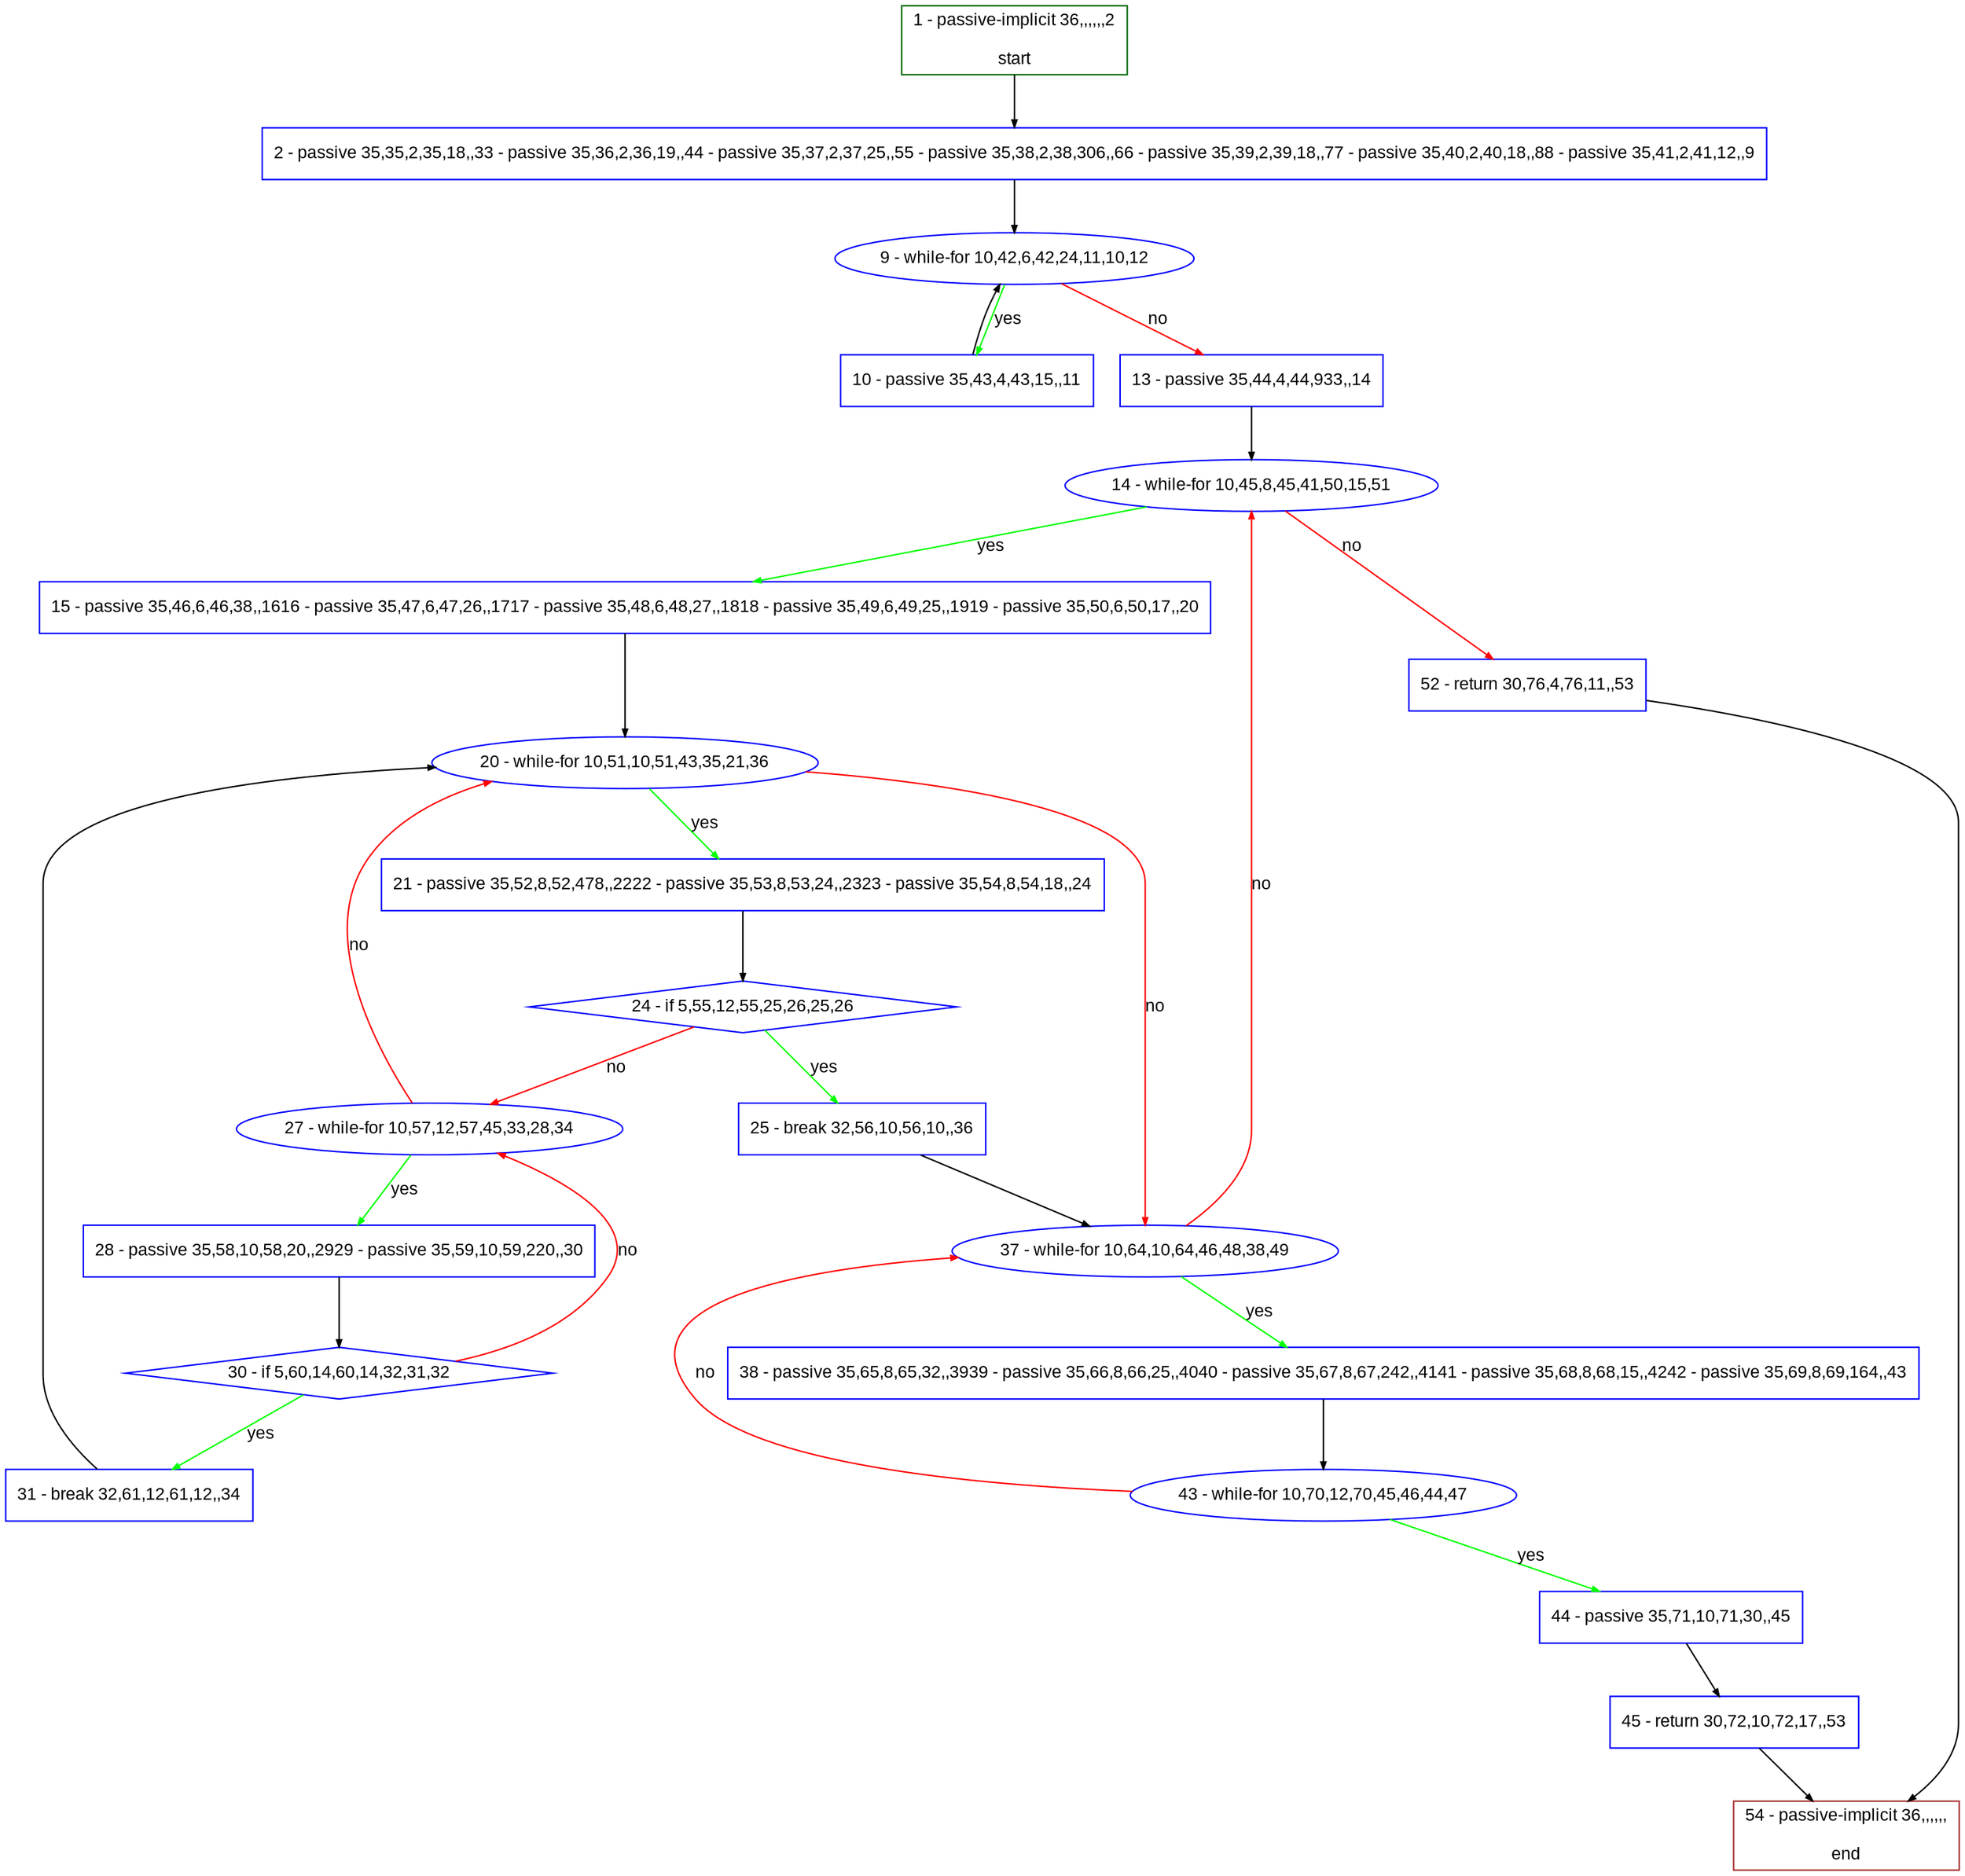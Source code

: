 digraph "" {
  graph [pack="true", label="", fontsize="12", packmode="clust", fontname="Arial", fillcolor="#FFFFCC", bgcolor="white", style="rounded,filled", compound="true"];
  node [node_initialized="no", label="", color="grey", fontsize="12", fillcolor="white", fontname="Arial", style="filled", shape="rectangle", compound="true", fixedsize="false"];
  edge [fontcolor="black", arrowhead="normal", arrowtail="none", arrowsize="0.5", ltail="", label="", color="black", fontsize="12", lhead="", fontname="Arial", dir="forward", compound="true"];
  __N1 [label="2 - passive 35,35,2,35,18,,33 - passive 35,36,2,36,19,,44 - passive 35,37,2,37,25,,55 - passive 35,38,2,38,306,,66 - passive 35,39,2,39,18,,77 - passive 35,40,2,40,18,,88 - passive 35,41,2,41,12,,9", color="#0000ff", fillcolor="#ffffff", style="filled", shape="box"];
  __N2 [label="1 - passive-implicit 36,,,,,,2\n\nstart", color="#006400", fillcolor="#ffffff", style="filled", shape="box"];
  __N3 [label="9 - while-for 10,42,6,42,24,11,10,12", color="#0000ff", fillcolor="#ffffff", style="filled", shape="oval"];
  __N4 [label="10 - passive 35,43,4,43,15,,11", color="#0000ff", fillcolor="#ffffff", style="filled", shape="box"];
  __N5 [label="13 - passive 35,44,4,44,933,,14", color="#0000ff", fillcolor="#ffffff", style="filled", shape="box"];
  __N6 [label="14 - while-for 10,45,8,45,41,50,15,51", color="#0000ff", fillcolor="#ffffff", style="filled", shape="oval"];
  __N7 [label="15 - passive 35,46,6,46,38,,1616 - passive 35,47,6,47,26,,1717 - passive 35,48,6,48,27,,1818 - passive 35,49,6,49,25,,1919 - passive 35,50,6,50,17,,20", color="#0000ff", fillcolor="#ffffff", style="filled", shape="box"];
  __N8 [label="52 - return 30,76,4,76,11,,53", color="#0000ff", fillcolor="#ffffff", style="filled", shape="box"];
  __N9 [label="20 - while-for 10,51,10,51,43,35,21,36", color="#0000ff", fillcolor="#ffffff", style="filled", shape="oval"];
  __N10 [label="21 - passive 35,52,8,52,478,,2222 - passive 35,53,8,53,24,,2323 - passive 35,54,8,54,18,,24", color="#0000ff", fillcolor="#ffffff", style="filled", shape="box"];
  __N11 [label="37 - while-for 10,64,10,64,46,48,38,49", color="#0000ff", fillcolor="#ffffff", style="filled", shape="oval"];
  __N12 [label="24 - if 5,55,12,55,25,26,25,26", color="#0000ff", fillcolor="#ffffff", style="filled", shape="diamond"];
  __N13 [label="25 - break 32,56,10,56,10,,36", color="#0000ff", fillcolor="#ffffff", style="filled", shape="box"];
  __N14 [label="27 - while-for 10,57,12,57,45,33,28,34", color="#0000ff", fillcolor="#ffffff", style="filled", shape="oval"];
  __N15 [label="28 - passive 35,58,10,58,20,,2929 - passive 35,59,10,59,220,,30", color="#0000ff", fillcolor="#ffffff", style="filled", shape="box"];
  __N16 [label="30 - if 5,60,14,60,14,32,31,32", color="#0000ff", fillcolor="#ffffff", style="filled", shape="diamond"];
  __N17 [label="31 - break 32,61,12,61,12,,34", color="#0000ff", fillcolor="#ffffff", style="filled", shape="box"];
  __N18 [label="38 - passive 35,65,8,65,32,,3939 - passive 35,66,8,66,25,,4040 - passive 35,67,8,67,242,,4141 - passive 35,68,8,68,15,,4242 - passive 35,69,8,69,164,,43", color="#0000ff", fillcolor="#ffffff", style="filled", shape="box"];
  __N19 [label="43 - while-for 10,70,12,70,45,46,44,47", color="#0000ff", fillcolor="#ffffff", style="filled", shape="oval"];
  __N20 [label="44 - passive 35,71,10,71,30,,45", color="#0000ff", fillcolor="#ffffff", style="filled", shape="box"];
  __N21 [label="45 - return 30,72,10,72,17,,53", color="#0000ff", fillcolor="#ffffff", style="filled", shape="box"];
  __N22 [label="54 - passive-implicit 36,,,,,,\n\nend", color="#a52a2a", fillcolor="#ffffff", style="filled", shape="box"];
  __N2 -> __N1 [arrowhead="normal", arrowtail="none", color="#000000", label="", dir="forward"];
  __N1 -> __N3 [arrowhead="normal", arrowtail="none", color="#000000", label="", dir="forward"];
  __N3 -> __N4 [arrowhead="normal", arrowtail="none", color="#00ff00", label="yes", dir="forward"];
  __N4 -> __N3 [arrowhead="normal", arrowtail="none", color="#000000", label="", dir="forward"];
  __N3 -> __N5 [arrowhead="normal", arrowtail="none", color="#ff0000", label="no", dir="forward"];
  __N5 -> __N6 [arrowhead="normal", arrowtail="none", color="#000000", label="", dir="forward"];
  __N6 -> __N7 [arrowhead="normal", arrowtail="none", color="#00ff00", label="yes", dir="forward"];
  __N6 -> __N8 [arrowhead="normal", arrowtail="none", color="#ff0000", label="no", dir="forward"];
  __N7 -> __N9 [arrowhead="normal", arrowtail="none", color="#000000", label="", dir="forward"];
  __N9 -> __N10 [arrowhead="normal", arrowtail="none", color="#00ff00", label="yes", dir="forward"];
  __N9 -> __N11 [arrowhead="normal", arrowtail="none", color="#ff0000", label="no", dir="forward"];
  __N10 -> __N12 [arrowhead="normal", arrowtail="none", color="#000000", label="", dir="forward"];
  __N12 -> __N13 [arrowhead="normal", arrowtail="none", color="#00ff00", label="yes", dir="forward"];
  __N12 -> __N14 [arrowhead="normal", arrowtail="none", color="#ff0000", label="no", dir="forward"];
  __N13 -> __N11 [arrowhead="normal", arrowtail="none", color="#000000", label="", dir="forward"];
  __N14 -> __N9 [arrowhead="normal", arrowtail="none", color="#ff0000", label="no", dir="forward"];
  __N14 -> __N15 [arrowhead="normal", arrowtail="none", color="#00ff00", label="yes", dir="forward"];
  __N15 -> __N16 [arrowhead="normal", arrowtail="none", color="#000000", label="", dir="forward"];
  __N16 -> __N14 [arrowhead="normal", arrowtail="none", color="#ff0000", label="no", dir="forward"];
  __N16 -> __N17 [arrowhead="normal", arrowtail="none", color="#00ff00", label="yes", dir="forward"];
  __N17 -> __N9 [arrowhead="normal", arrowtail="none", color="#000000", label="", dir="forward"];
  __N11 -> __N6 [arrowhead="normal", arrowtail="none", color="#ff0000", label="no", dir="forward"];
  __N11 -> __N18 [arrowhead="normal", arrowtail="none", color="#00ff00", label="yes", dir="forward"];
  __N18 -> __N19 [arrowhead="normal", arrowtail="none", color="#000000", label="", dir="forward"];
  __N19 -> __N11 [arrowhead="normal", arrowtail="none", color="#ff0000", label="no", dir="forward"];
  __N19 -> __N20 [arrowhead="normal", arrowtail="none", color="#00ff00", label="yes", dir="forward"];
  __N20 -> __N21 [arrowhead="normal", arrowtail="none", color="#000000", label="", dir="forward"];
  __N21 -> __N22 [arrowhead="normal", arrowtail="none", color="#000000", label="", dir="forward"];
  __N8 -> __N22 [arrowhead="normal", arrowtail="none", color="#000000", label="", dir="forward"];
}
